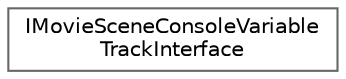 digraph "Graphical Class Hierarchy"
{
 // INTERACTIVE_SVG=YES
 // LATEX_PDF_SIZE
  bgcolor="transparent";
  edge [fontname=Helvetica,fontsize=10,labelfontname=Helvetica,labelfontsize=10];
  node [fontname=Helvetica,fontsize=10,shape=box,height=0.2,width=0.4];
  rankdir="LR";
  Node0 [id="Node000000",label="IMovieSceneConsoleVariable\lTrackInterface",height=0.2,width=0.4,color="grey40", fillcolor="white", style="filled",URL="$d2/d72/classIMovieSceneConsoleVariableTrackInterface.html",tooltip=" "];
}
